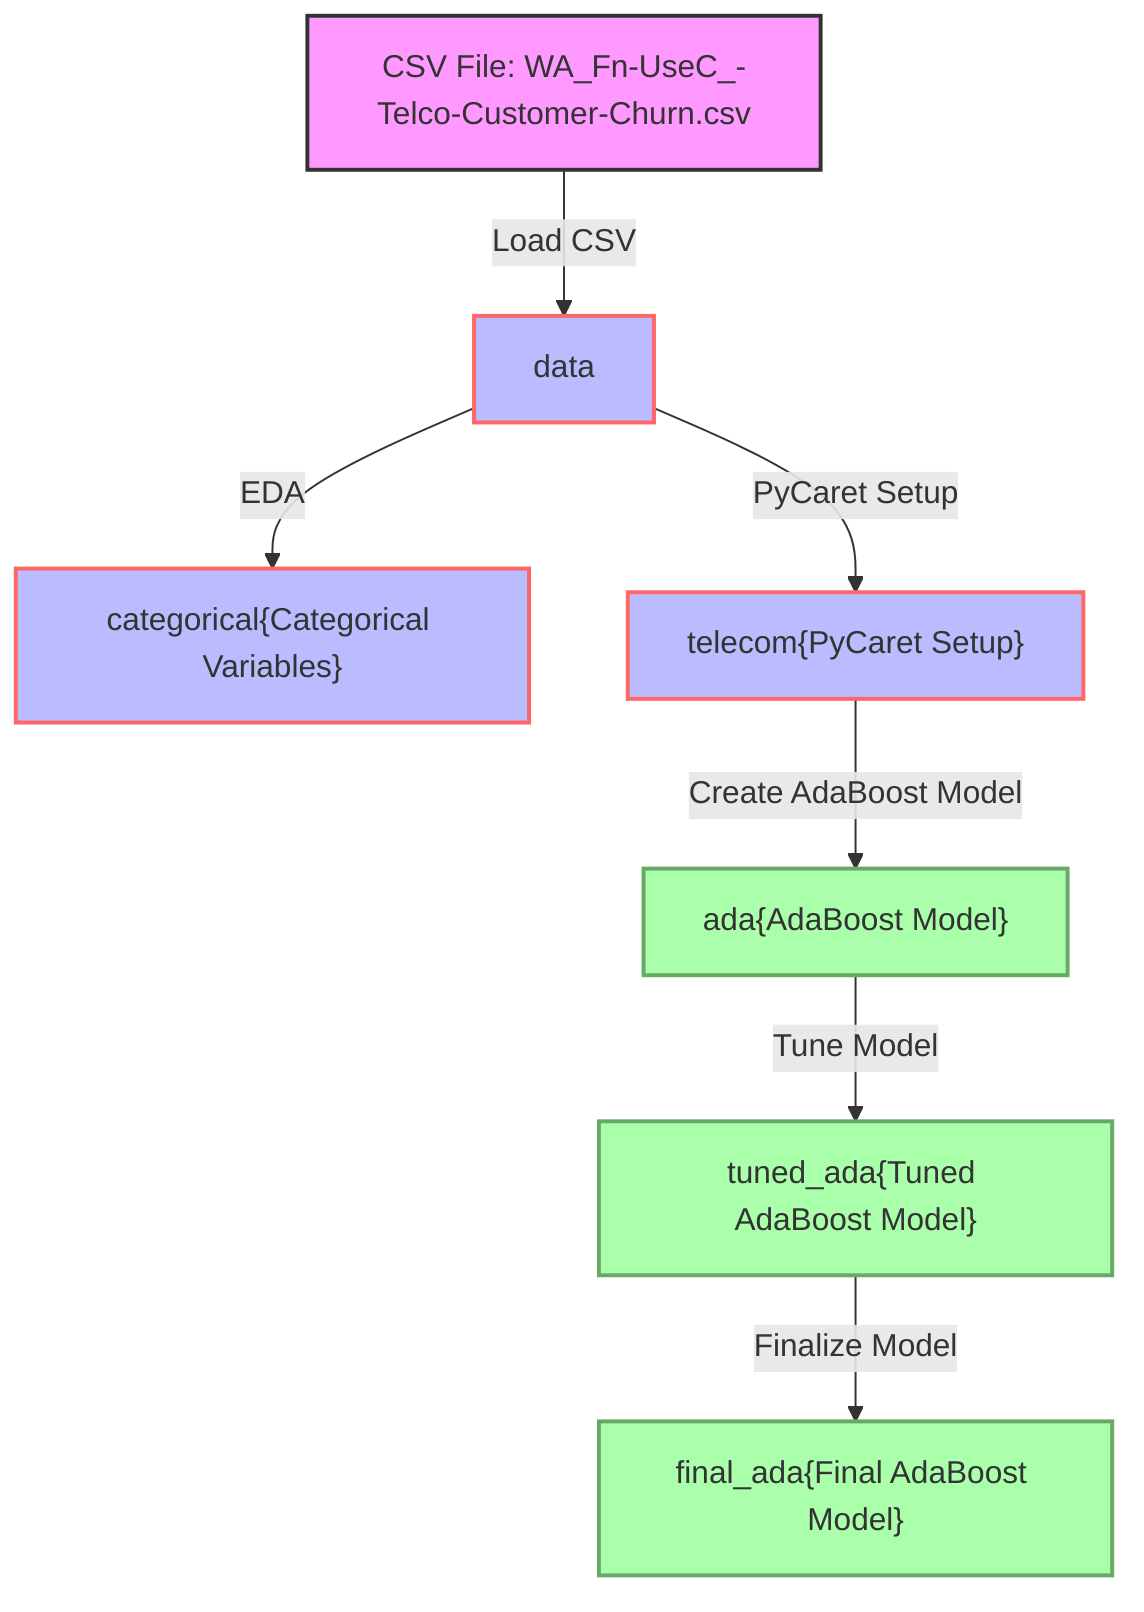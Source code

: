 flowchart TD

    %% Data Source
    A["CSV File: WA_Fn-UseC_-Telco-Customer-Churn.csv"]
    %% Data Preparation
    A -->|Load CSV| B["data"]
    B -->|EDA| C["categorical{Categorical Variables}"]
    %% Model Setup & Training
    B -->|PyCaret Setup| D["telecom{PyCaret Setup}"]
    D -->|Create AdaBoost Model| E["ada{AdaBoost Model}"]
    E -->|Tune Model| F["tuned_ada{Tuned AdaBoost Model}"]
    %% Finalizing Model
    F -->|Finalize Model| G["final_ada{Final AdaBoost Model}"]

    %% Comments
    classDef source fill:#f9f,stroke:#333,stroke-width:2px;
    classDef preprocess fill:#bbf,stroke:#f66,stroke-width:2px;
    classDef model fill:#afa,stroke:#6a6,stroke-width:2px;
    class A source;
    class B,C,D preprocess;
    class E,F,G model;